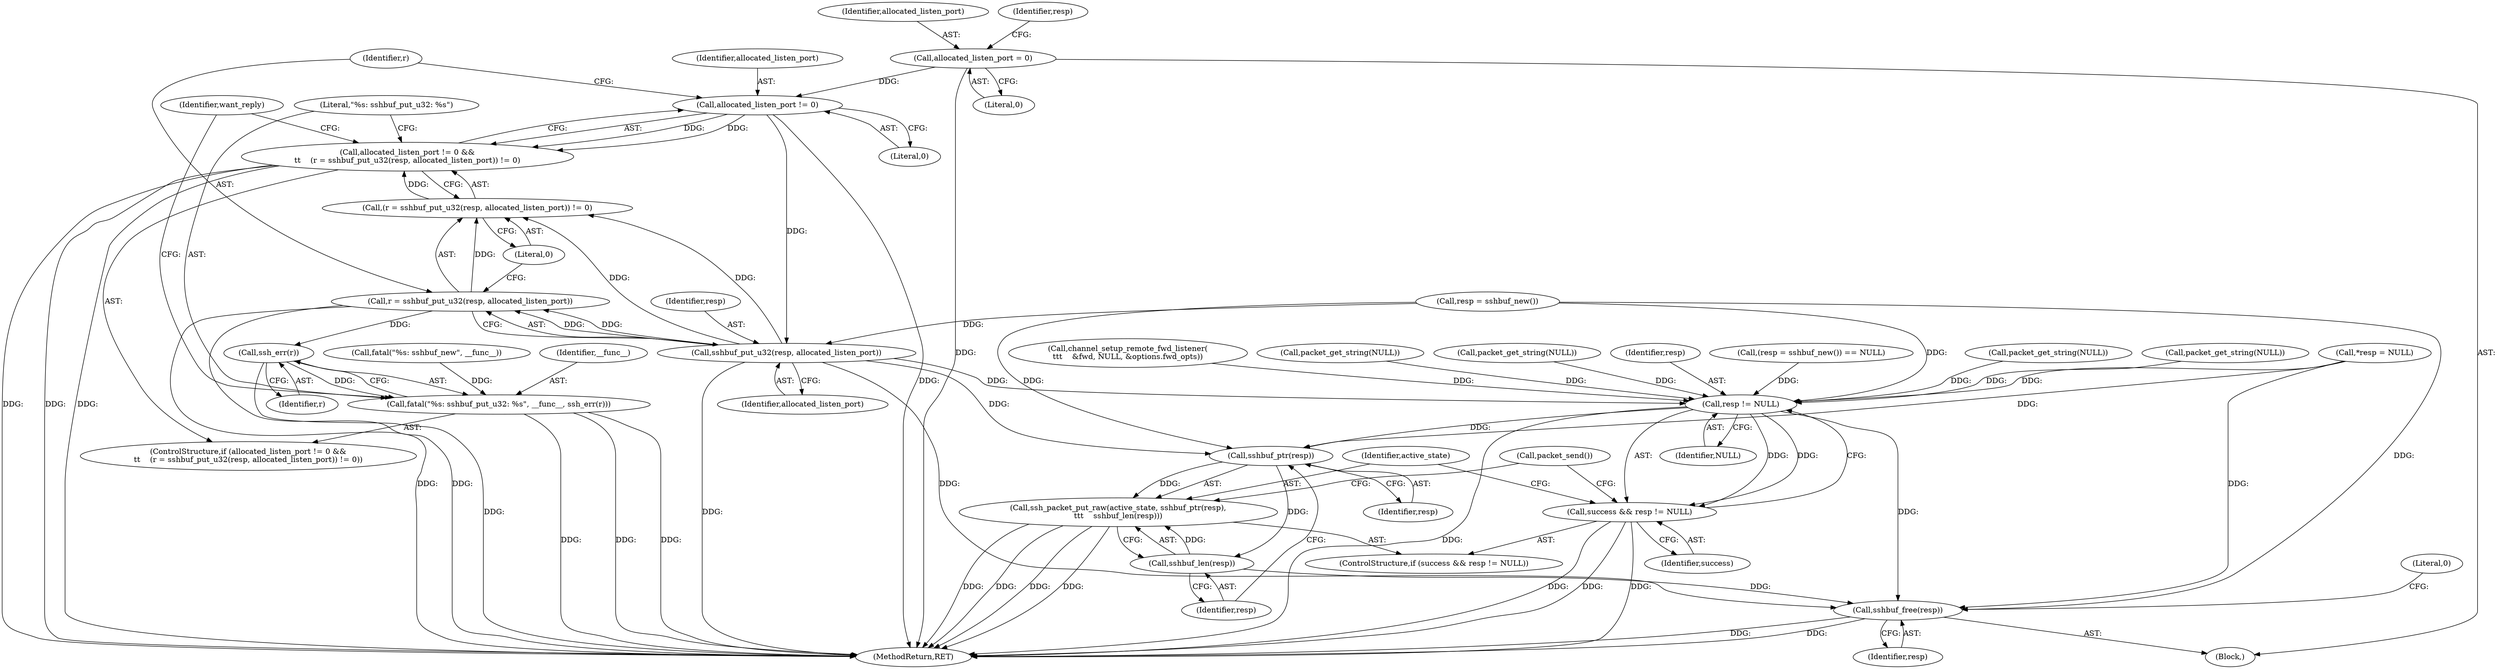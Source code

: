 digraph "0_src_c76fac666ea038753294f2ac94d310f8adece9ce@API" {
"1000118" [label="(Call,allocated_listen_port = 0)"];
"1000260" [label="(Call,allocated_listen_port != 0)"];
"1000259" [label="(Call,allocated_listen_port != 0 &&\n\t\t    (r = sshbuf_put_u32(resp, allocated_listen_port)) != 0)"];
"1000266" [label="(Call,sshbuf_put_u32(resp, allocated_listen_port))"];
"1000263" [label="(Call,(r = sshbuf_put_u32(resp, allocated_listen_port)) != 0)"];
"1000264" [label="(Call,r = sshbuf_put_u32(resp, allocated_listen_port))"];
"1000273" [label="(Call,ssh_err(r))"];
"1000270" [label="(Call,fatal(\"%s: sshbuf_put_u32: %s\", __func__, ssh_err(r)))"];
"1000457" [label="(Call,resp != NULL)"];
"1000455" [label="(Call,success && resp != NULL)"];
"1000462" [label="(Call,sshbuf_ptr(resp))"];
"1000460" [label="(Call,ssh_packet_put_raw(active_state, sshbuf_ptr(resp),\n\t\t\t    sshbuf_len(resp)))"];
"1000464" [label="(Call,sshbuf_len(resp))"];
"1000470" [label="(Call,sshbuf_free(resp))"];
"1000268" [label="(Identifier,allocated_listen_port)"];
"1000456" [label="(Identifier,success)"];
"1000265" [label="(Identifier,r)"];
"1000466" [label="(Call,packet_send())"];
"1000109" [label="(Block,)"];
"1000274" [label="(Identifier,r)"];
"1000471" [label="(Identifier,resp)"];
"1000463" [label="(Identifier,resp)"];
"1000455" [label="(Call,success && resp != NULL)"];
"1000454" [label="(ControlStructure,if (success && resp != NULL))"];
"1000267" [label="(Identifier,resp)"];
"1000461" [label="(Identifier,active_state)"];
"1000465" [label="(Identifier,resp)"];
"1000464" [label="(Call,sshbuf_len(resp))"];
"1000340" [label="(Call,packet_get_string(NULL))"];
"1000264" [label="(Call,r = sshbuf_put_u32(resp, allocated_listen_port))"];
"1000251" [label="(Call,resp = sshbuf_new())"];
"1000120" [label="(Literal,0)"];
"1000402" [label="(Call,packet_get_string(NULL))"];
"1000447" [label="(Identifier,want_reply)"];
"1000371" [label="(Call,channel_setup_remote_fwd_listener(\n\t\t\t    &fwd, NULL, &options.fwd_opts))"];
"1000266" [label="(Call,sshbuf_put_u32(resp, allocated_listen_port))"];
"1000127" [label="(Call,packet_get_string(NULL))"];
"1000270" [label="(Call,fatal(\"%s: sshbuf_put_u32: %s\", __func__, ssh_err(r)))"];
"1000119" [label="(Identifier,allocated_listen_port)"];
"1000118" [label="(Call,allocated_listen_port = 0)"];
"1000258" [label="(ControlStructure,if (allocated_listen_port != 0 &&\n\t\t    (r = sshbuf_put_u32(resp, allocated_listen_port)) != 0))"];
"1000255" [label="(Call,fatal(\"%s: sshbuf_new\", __func__))"];
"1000123" [label="(Identifier,resp)"];
"1000260" [label="(Call,allocated_listen_port != 0)"];
"1000262" [label="(Literal,0)"];
"1000457" [label="(Call,resp != NULL)"];
"1000459" [label="(Identifier,NULL)"];
"1000263" [label="(Call,(r = sshbuf_put_u32(resp, allocated_listen_port)) != 0)"];
"1000272" [label="(Identifier,__func__)"];
"1000269" [label="(Literal,0)"];
"1000470" [label="(Call,sshbuf_free(resp))"];
"1000294" [label="(Call,packet_get_string(NULL))"];
"1000259" [label="(Call,allocated_listen_port != 0 &&\n\t\t    (r = sshbuf_put_u32(resp, allocated_listen_port)) != 0)"];
"1000273" [label="(Call,ssh_err(r))"];
"1000458" [label="(Identifier,resp)"];
"1000261" [label="(Identifier,allocated_listen_port)"];
"1000271" [label="(Literal,\"%s: sshbuf_put_u32: %s\")"];
"1000462" [label="(Call,sshbuf_ptr(resp))"];
"1000250" [label="(Call,(resp = sshbuf_new()) == NULL)"];
"1000122" [label="(Call,*resp = NULL)"];
"1000460" [label="(Call,ssh_packet_put_raw(active_state, sshbuf_ptr(resp),\n\t\t\t    sshbuf_len(resp)))"];
"1000473" [label="(Literal,0)"];
"1000474" [label="(MethodReturn,RET)"];
"1000118" -> "1000109"  [label="AST: "];
"1000118" -> "1000120"  [label="CFG: "];
"1000119" -> "1000118"  [label="AST: "];
"1000120" -> "1000118"  [label="AST: "];
"1000123" -> "1000118"  [label="CFG: "];
"1000118" -> "1000474"  [label="DDG: "];
"1000118" -> "1000260"  [label="DDG: "];
"1000260" -> "1000259"  [label="AST: "];
"1000260" -> "1000262"  [label="CFG: "];
"1000261" -> "1000260"  [label="AST: "];
"1000262" -> "1000260"  [label="AST: "];
"1000265" -> "1000260"  [label="CFG: "];
"1000259" -> "1000260"  [label="CFG: "];
"1000260" -> "1000474"  [label="DDG: "];
"1000260" -> "1000259"  [label="DDG: "];
"1000260" -> "1000259"  [label="DDG: "];
"1000260" -> "1000266"  [label="DDG: "];
"1000259" -> "1000258"  [label="AST: "];
"1000259" -> "1000263"  [label="CFG: "];
"1000263" -> "1000259"  [label="AST: "];
"1000271" -> "1000259"  [label="CFG: "];
"1000447" -> "1000259"  [label="CFG: "];
"1000259" -> "1000474"  [label="DDG: "];
"1000259" -> "1000474"  [label="DDG: "];
"1000259" -> "1000474"  [label="DDG: "];
"1000263" -> "1000259"  [label="DDG: "];
"1000266" -> "1000264"  [label="AST: "];
"1000266" -> "1000268"  [label="CFG: "];
"1000267" -> "1000266"  [label="AST: "];
"1000268" -> "1000266"  [label="AST: "];
"1000264" -> "1000266"  [label="CFG: "];
"1000266" -> "1000474"  [label="DDG: "];
"1000266" -> "1000263"  [label="DDG: "];
"1000266" -> "1000263"  [label="DDG: "];
"1000266" -> "1000264"  [label="DDG: "];
"1000266" -> "1000264"  [label="DDG: "];
"1000251" -> "1000266"  [label="DDG: "];
"1000266" -> "1000457"  [label="DDG: "];
"1000266" -> "1000462"  [label="DDG: "];
"1000266" -> "1000470"  [label="DDG: "];
"1000263" -> "1000269"  [label="CFG: "];
"1000264" -> "1000263"  [label="AST: "];
"1000269" -> "1000263"  [label="AST: "];
"1000264" -> "1000263"  [label="DDG: "];
"1000265" -> "1000264"  [label="AST: "];
"1000269" -> "1000264"  [label="CFG: "];
"1000264" -> "1000474"  [label="DDG: "];
"1000264" -> "1000474"  [label="DDG: "];
"1000264" -> "1000273"  [label="DDG: "];
"1000273" -> "1000270"  [label="AST: "];
"1000273" -> "1000274"  [label="CFG: "];
"1000274" -> "1000273"  [label="AST: "];
"1000270" -> "1000273"  [label="CFG: "];
"1000273" -> "1000474"  [label="DDG: "];
"1000273" -> "1000270"  [label="DDG: "];
"1000270" -> "1000258"  [label="AST: "];
"1000271" -> "1000270"  [label="AST: "];
"1000272" -> "1000270"  [label="AST: "];
"1000447" -> "1000270"  [label="CFG: "];
"1000270" -> "1000474"  [label="DDG: "];
"1000270" -> "1000474"  [label="DDG: "];
"1000270" -> "1000474"  [label="DDG: "];
"1000255" -> "1000270"  [label="DDG: "];
"1000457" -> "1000455"  [label="AST: "];
"1000457" -> "1000459"  [label="CFG: "];
"1000458" -> "1000457"  [label="AST: "];
"1000459" -> "1000457"  [label="AST: "];
"1000455" -> "1000457"  [label="CFG: "];
"1000457" -> "1000474"  [label="DDG: "];
"1000457" -> "1000455"  [label="DDG: "];
"1000457" -> "1000455"  [label="DDG: "];
"1000122" -> "1000457"  [label="DDG: "];
"1000251" -> "1000457"  [label="DDG: "];
"1000250" -> "1000457"  [label="DDG: "];
"1000402" -> "1000457"  [label="DDG: "];
"1000294" -> "1000457"  [label="DDG: "];
"1000127" -> "1000457"  [label="DDG: "];
"1000371" -> "1000457"  [label="DDG: "];
"1000340" -> "1000457"  [label="DDG: "];
"1000457" -> "1000462"  [label="DDG: "];
"1000457" -> "1000470"  [label="DDG: "];
"1000455" -> "1000454"  [label="AST: "];
"1000455" -> "1000456"  [label="CFG: "];
"1000456" -> "1000455"  [label="AST: "];
"1000461" -> "1000455"  [label="CFG: "];
"1000466" -> "1000455"  [label="CFG: "];
"1000455" -> "1000474"  [label="DDG: "];
"1000455" -> "1000474"  [label="DDG: "];
"1000455" -> "1000474"  [label="DDG: "];
"1000462" -> "1000460"  [label="AST: "];
"1000462" -> "1000463"  [label="CFG: "];
"1000463" -> "1000462"  [label="AST: "];
"1000465" -> "1000462"  [label="CFG: "];
"1000462" -> "1000460"  [label="DDG: "];
"1000122" -> "1000462"  [label="DDG: "];
"1000251" -> "1000462"  [label="DDG: "];
"1000462" -> "1000464"  [label="DDG: "];
"1000460" -> "1000454"  [label="AST: "];
"1000460" -> "1000464"  [label="CFG: "];
"1000461" -> "1000460"  [label="AST: "];
"1000464" -> "1000460"  [label="AST: "];
"1000466" -> "1000460"  [label="CFG: "];
"1000460" -> "1000474"  [label="DDG: "];
"1000460" -> "1000474"  [label="DDG: "];
"1000460" -> "1000474"  [label="DDG: "];
"1000460" -> "1000474"  [label="DDG: "];
"1000464" -> "1000460"  [label="DDG: "];
"1000464" -> "1000465"  [label="CFG: "];
"1000465" -> "1000464"  [label="AST: "];
"1000464" -> "1000470"  [label="DDG: "];
"1000470" -> "1000109"  [label="AST: "];
"1000470" -> "1000471"  [label="CFG: "];
"1000471" -> "1000470"  [label="AST: "];
"1000473" -> "1000470"  [label="CFG: "];
"1000470" -> "1000474"  [label="DDG: "];
"1000470" -> "1000474"  [label="DDG: "];
"1000122" -> "1000470"  [label="DDG: "];
"1000251" -> "1000470"  [label="DDG: "];
}
